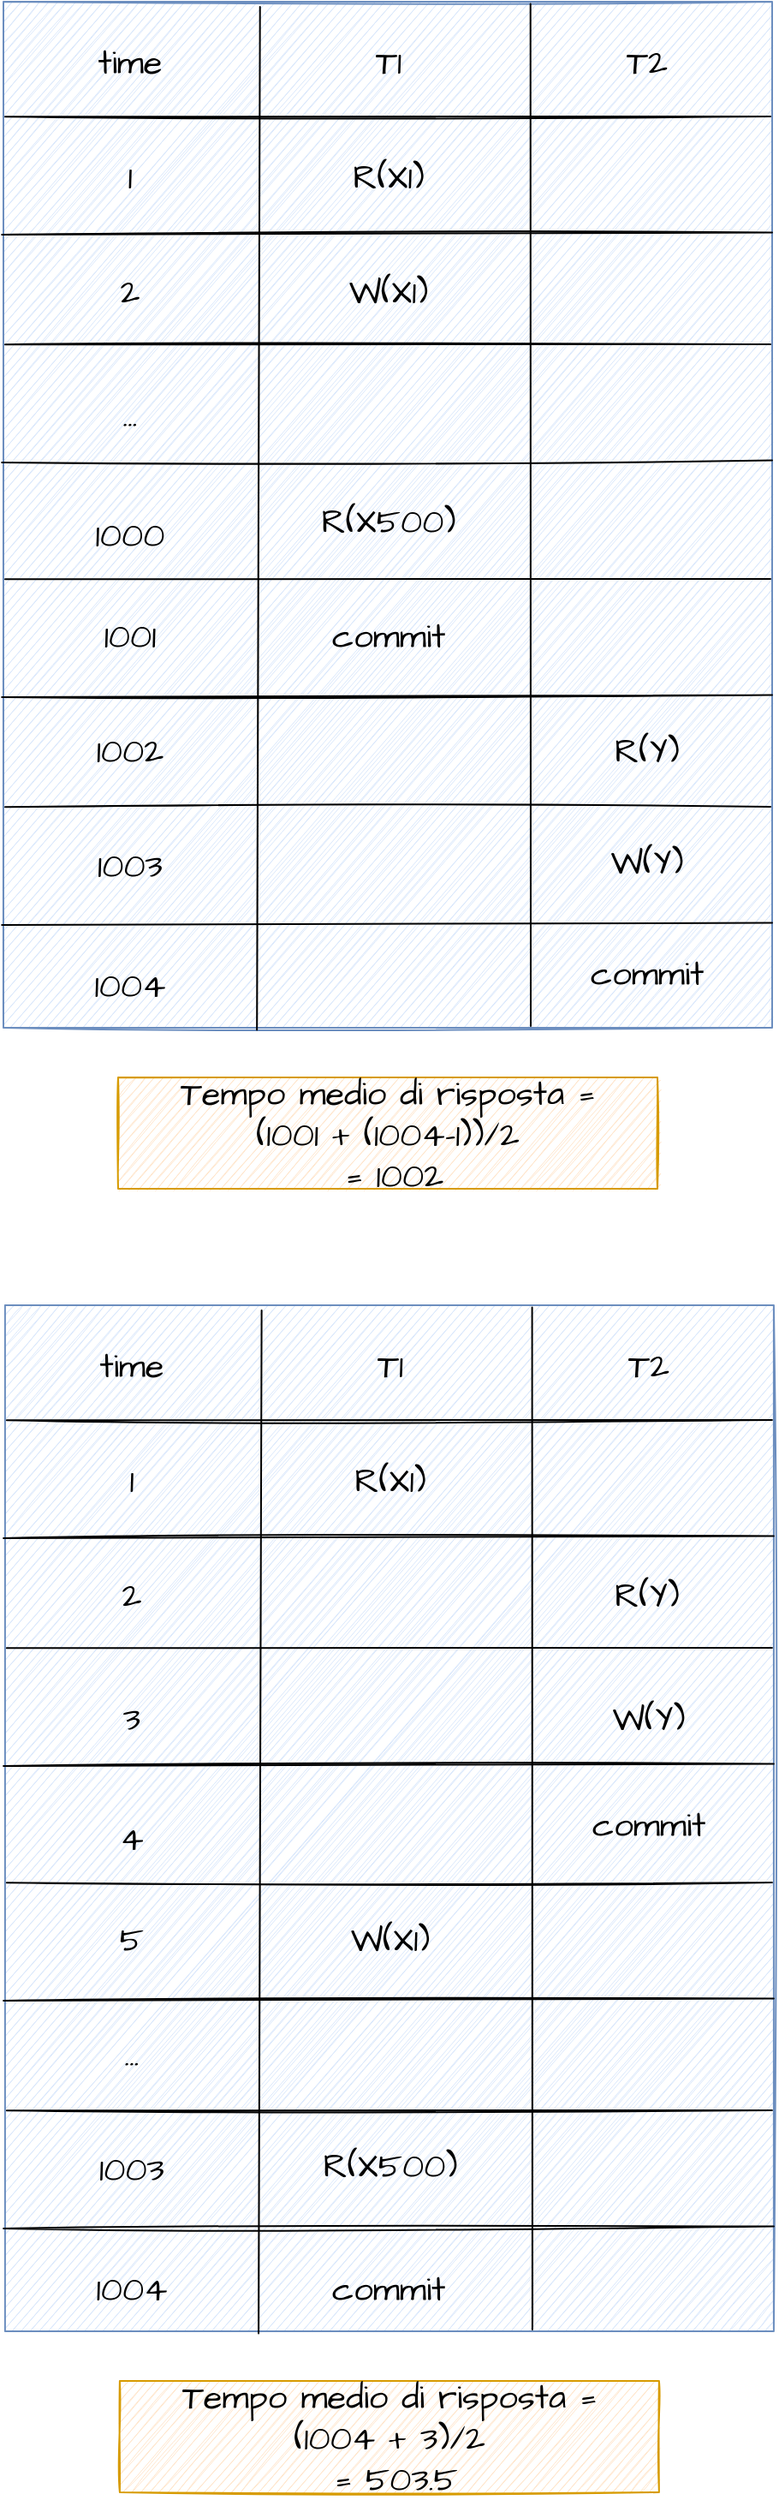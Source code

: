 <mxfile version="16.0.3" type="device"><diagram id="iR7kW6d5z7mH8W_eMVzF" name="Page-1"><mxGraphModel dx="1422" dy="745" grid="0" gridSize="10" guides="1" tooltips="1" connect="1" arrows="1" fold="1" page="1" pageScale="1" pageWidth="827" pageHeight="1169" math="0" shadow="0"><root><mxCell id="0"/><mxCell id="1" parent="0"/><mxCell id="_ClR4eeX2wCJrtb3EVim-9" value="" style="rounded=0;whiteSpace=wrap;html=1;sketch=1;fillColor=#dae8fc;strokeColor=#6c8ebf;" vertex="1" parent="1"><mxGeometry x="189" y="51" width="449" height="599" as="geometry"/></mxCell><mxCell id="_ClR4eeX2wCJrtb3EVim-10" value="" style="endArrow=none;html=1;rounded=0;sketch=1;entryX=0.385;entryY=0.005;entryDx=0;entryDy=0;entryPerimeter=0;exitX=0.381;exitY=1.002;exitDx=0;exitDy=0;exitPerimeter=0;" edge="1" parent="1"><mxGeometry width="50" height="50" relative="1" as="geometry"><mxPoint x="337.069" y="651.198" as="sourcePoint"/><mxPoint x="338.865" y="53.995" as="targetPoint"/></mxGeometry></mxCell><mxCell id="_ClR4eeX2wCJrtb3EVim-11" value="" style="endArrow=none;html=1;rounded=0;sketch=1;entryX=0.699;entryY=0.002;entryDx=0;entryDy=0;entryPerimeter=0;" edge="1" parent="1"><mxGeometry width="50" height="50" relative="1" as="geometry"><mxPoint x="497" y="649" as="sourcePoint"/><mxPoint x="496.851" y="52.198" as="targetPoint"/></mxGeometry></mxCell><mxCell id="_ClR4eeX2wCJrtb3EVim-12" value="" style="endArrow=none;html=1;rounded=0;sketch=1;exitX=0;exitY=0.112;exitDx=0;exitDy=0;exitPerimeter=0;" edge="1" parent="1"><mxGeometry width="50" height="50" relative="1" as="geometry"><mxPoint x="190" y="118.088" as="sourcePoint"/><mxPoint x="637" y="118" as="targetPoint"/></mxGeometry></mxCell><mxCell id="_ClR4eeX2wCJrtb3EVim-13" value="" style="endArrow=none;html=1;rounded=0;sketch=1;entryX=1;entryY=0.225;entryDx=0;entryDy=0;entryPerimeter=0;exitX=-0.002;exitY=0.227;exitDx=0;exitDy=0;exitPerimeter=0;" edge="1" parent="1" source="_ClR4eeX2wCJrtb3EVim-9" target="_ClR4eeX2wCJrtb3EVim-9"><mxGeometry width="50" height="50" relative="1" as="geometry"><mxPoint x="193" y="191" as="sourcePoint"/><mxPoint x="150" y="194" as="targetPoint"/></mxGeometry></mxCell><mxCell id="_ClR4eeX2wCJrtb3EVim-14" value="" style="endArrow=none;html=1;rounded=0;sketch=1;exitX=0;exitY=0.112;exitDx=0;exitDy=0;exitPerimeter=0;" edge="1" parent="1"><mxGeometry width="50" height="50" relative="1" as="geometry"><mxPoint x="190" y="251.088" as="sourcePoint"/><mxPoint x="637" y="251" as="targetPoint"/></mxGeometry></mxCell><mxCell id="_ClR4eeX2wCJrtb3EVim-15" value="" style="endArrow=none;html=1;rounded=0;sketch=1;entryX=1;entryY=0.225;entryDx=0;entryDy=0;entryPerimeter=0;exitX=-0.002;exitY=0.227;exitDx=0;exitDy=0;exitPerimeter=0;" edge="1" parent="1"><mxGeometry width="50" height="50" relative="1" as="geometry"><mxPoint x="188.102" y="319.973" as="sourcePoint"/><mxPoint x="638" y="318.775" as="targetPoint"/></mxGeometry></mxCell><mxCell id="_ClR4eeX2wCJrtb3EVim-16" value="" style="endArrow=none;html=1;rounded=0;sketch=1;exitX=0;exitY=0.112;exitDx=0;exitDy=0;exitPerimeter=0;" edge="1" parent="1"><mxGeometry width="50" height="50" relative="1" as="geometry"><mxPoint x="190" y="388.088" as="sourcePoint"/><mxPoint x="637" y="388" as="targetPoint"/></mxGeometry></mxCell><mxCell id="_ClR4eeX2wCJrtb3EVim-17" value="" style="endArrow=none;html=1;rounded=0;sketch=1;entryX=1;entryY=0.225;entryDx=0;entryDy=0;entryPerimeter=0;exitX=-0.002;exitY=0.227;exitDx=0;exitDy=0;exitPerimeter=0;" edge="1" parent="1"><mxGeometry width="50" height="50" relative="1" as="geometry"><mxPoint x="188.102" y="456.973" as="sourcePoint"/><mxPoint x="638" y="455.775" as="targetPoint"/></mxGeometry></mxCell><mxCell id="_ClR4eeX2wCJrtb3EVim-18" value="" style="endArrow=none;html=1;rounded=0;sketch=1;exitX=0;exitY=0.112;exitDx=0;exitDy=0;exitPerimeter=0;" edge="1" parent="1"><mxGeometry width="50" height="50" relative="1" as="geometry"><mxPoint x="190" y="521.088" as="sourcePoint"/><mxPoint x="637" y="521" as="targetPoint"/></mxGeometry></mxCell><mxCell id="_ClR4eeX2wCJrtb3EVim-19" value="" style="endArrow=none;html=1;rounded=0;sketch=1;entryX=1;entryY=0.225;entryDx=0;entryDy=0;entryPerimeter=0;exitX=-0.002;exitY=0.227;exitDx=0;exitDy=0;exitPerimeter=0;" edge="1" parent="1"><mxGeometry width="50" height="50" relative="1" as="geometry"><mxPoint x="188.102" y="589.973" as="sourcePoint"/><mxPoint x="638" y="588.775" as="targetPoint"/></mxGeometry></mxCell><mxCell id="_ClR4eeX2wCJrtb3EVim-20" value="time" style="text;html=1;strokeColor=none;fillColor=none;align=center;verticalAlign=middle;whiteSpace=wrap;rounded=0;sketch=1;fontSize=20;fontFamily=Architects Daughter;fontSource=https%3A%2F%2Ffonts.googleapis.com%2Fcss%3Ffamily%3DArchitects%2BDaughter;" vertex="1" parent="1"><mxGeometry x="233" y="71" width="60" height="30" as="geometry"/></mxCell><mxCell id="_ClR4eeX2wCJrtb3EVim-21" value="T1" style="text;html=1;strokeColor=none;fillColor=none;align=center;verticalAlign=middle;whiteSpace=wrap;rounded=0;sketch=1;fontSize=20;fontFamily=Architects Daughter;fontSource=https%3A%2F%2Ffonts.googleapis.com%2Fcss%3Ffamily%3DArchitects%2BDaughter;" vertex="1" parent="1"><mxGeometry x="384" y="71" width="60" height="30" as="geometry"/></mxCell><mxCell id="_ClR4eeX2wCJrtb3EVim-22" value="T2" style="text;html=1;strokeColor=none;fillColor=none;align=center;verticalAlign=middle;whiteSpace=wrap;rounded=0;sketch=1;fontSize=20;fontFamily=Architects Daughter;fontSource=https%3A%2F%2Ffonts.googleapis.com%2Fcss%3Ffamily%3DArchitects%2BDaughter;" vertex="1" parent="1"><mxGeometry x="535" y="71" width="60" height="30" as="geometry"/></mxCell><mxCell id="_ClR4eeX2wCJrtb3EVim-23" value="1" style="text;html=1;strokeColor=none;fillColor=none;align=center;verticalAlign=middle;whiteSpace=wrap;rounded=0;sketch=1;fontSize=20;fontFamily=Architects Daughter;fontSource=https%3A%2F%2Ffonts.googleapis.com%2Fcss%3Ffamily%3DArchitects%2BDaughter;" vertex="1" parent="1"><mxGeometry x="233" y="138" width="60" height="30" as="geometry"/></mxCell><mxCell id="_ClR4eeX2wCJrtb3EVim-24" value="2" style="text;html=1;strokeColor=none;fillColor=none;align=center;verticalAlign=middle;whiteSpace=wrap;rounded=0;sketch=1;fontSize=20;fontFamily=Architects Daughter;fontSource=https%3A%2F%2Ffonts.googleapis.com%2Fcss%3Ffamily%3DArchitects%2BDaughter;" vertex="1" parent="1"><mxGeometry x="233" y="205" width="60" height="30" as="geometry"/></mxCell><mxCell id="_ClR4eeX2wCJrtb3EVim-25" value="R(X1)" style="text;html=1;align=center;verticalAlign=middle;whiteSpace=wrap;rounded=0;sketch=1;fontSize=20;fontFamily=Architects Daughter;fontSource=https%3A%2F%2Ffonts.googleapis.com%2Fcss%3Ffamily%3DArchitects%2BDaughter;" vertex="1" parent="1"><mxGeometry x="384" y="138" width="60" height="30" as="geometry"/></mxCell><mxCell id="_ClR4eeX2wCJrtb3EVim-26" value="W(X1)" style="text;html=1;strokeColor=none;fillColor=none;align=center;verticalAlign=middle;whiteSpace=wrap;rounded=0;sketch=1;fontSize=20;fontFamily=Architects Daughter;fontSource=https%3A%2F%2Ffonts.googleapis.com%2Fcss%3Ffamily%3DArchitects%2BDaughter;" vertex="1" parent="1"><mxGeometry x="384" y="205" width="60" height="30" as="geometry"/></mxCell><mxCell id="_ClR4eeX2wCJrtb3EVim-28" value="R(X500)" style="text;html=1;align=center;verticalAlign=middle;whiteSpace=wrap;rounded=0;sketch=1;fontSize=20;fontFamily=Architects Daughter;fontSource=https%3A%2F%2Ffonts.googleapis.com%2Fcss%3Ffamily%3DArchitects%2BDaughter;" vertex="1" parent="1"><mxGeometry x="384" y="339" width="60" height="30" as="geometry"/></mxCell><mxCell id="_ClR4eeX2wCJrtb3EVim-29" value="commit" style="text;html=1;align=center;verticalAlign=middle;whiteSpace=wrap;rounded=0;sketch=1;fontSize=20;fontFamily=Architects Daughter;fontSource=https%3A%2F%2Ffonts.googleapis.com%2Fcss%3Ffamily%3DArchitects%2BDaughter;" vertex="1" parent="1"><mxGeometry x="384" y="406" width="60" height="30" as="geometry"/></mxCell><mxCell id="_ClR4eeX2wCJrtb3EVim-34" value="R(Y)" style="text;html=1;strokeColor=none;fillColor=none;align=center;verticalAlign=middle;whiteSpace=wrap;rounded=0;sketch=1;fontSize=20;fontFamily=Architects Daughter;fontSource=https%3A%2F%2Ffonts.googleapis.com%2Fcss%3Ffamily%3DArchitects%2BDaughter;" vertex="1" parent="1"><mxGeometry x="535" y="473" width="60" height="30" as="geometry"/></mxCell><mxCell id="_ClR4eeX2wCJrtb3EVim-35" value="W(Y)" style="text;html=1;strokeColor=none;fillColor=none;align=center;verticalAlign=middle;whiteSpace=wrap;rounded=0;sketch=1;fontSize=20;fontFamily=Architects Daughter;fontSource=https%3A%2F%2Ffonts.googleapis.com%2Fcss%3Ffamily%3DArchitects%2BDaughter;" vertex="1" parent="1"><mxGeometry x="535" y="538" width="60" height="30" as="geometry"/></mxCell><mxCell id="_ClR4eeX2wCJrtb3EVim-36" value="1002" style="text;html=1;strokeColor=none;fillColor=none;align=center;verticalAlign=middle;whiteSpace=wrap;rounded=0;sketch=1;fontSize=20;fontFamily=Architects Daughter;fontSource=https%3A%2F%2Ffonts.googleapis.com%2Fcss%3Ffamily%3DArchitects%2BDaughter;" vertex="1" parent="1"><mxGeometry x="233" y="473" width="60" height="30" as="geometry"/></mxCell><mxCell id="_ClR4eeX2wCJrtb3EVim-37" value="1003" style="text;html=1;strokeColor=none;fillColor=none;align=center;verticalAlign=middle;whiteSpace=wrap;rounded=0;sketch=1;fontSize=20;fontFamily=Architects Daughter;fontSource=https%3A%2F%2Ffonts.googleapis.com%2Fcss%3Ffamily%3DArchitects%2BDaughter;" vertex="1" parent="1"><mxGeometry x="233" y="540" width="60" height="30" as="geometry"/></mxCell><mxCell id="_ClR4eeX2wCJrtb3EVim-38" value="1004" style="text;html=1;strokeColor=none;fillColor=none;align=center;verticalAlign=middle;whiteSpace=wrap;rounded=0;sketch=1;fontSize=20;fontFamily=Architects Daughter;fontSource=https%3A%2F%2Ffonts.googleapis.com%2Fcss%3Ffamily%3DArchitects%2BDaughter;" vertex="1" parent="1"><mxGeometry x="233" y="610" width="60" height="30" as="geometry"/></mxCell><mxCell id="_ClR4eeX2wCJrtb3EVim-99" value="..." style="text;html=1;strokeColor=none;fillColor=none;align=center;verticalAlign=middle;whiteSpace=wrap;rounded=0;sketch=1;fontSize=20;fontFamily=Architects Daughter;fontSource=https%3A%2F%2Ffonts.googleapis.com%2Fcss%3Ffamily%3DArchitects%2BDaughter;" vertex="1" parent="1"><mxGeometry x="233" y="277" width="60" height="30" as="geometry"/></mxCell><mxCell id="_ClR4eeX2wCJrtb3EVim-100" value="1000" style="text;html=1;strokeColor=none;fillColor=none;align=center;verticalAlign=middle;whiteSpace=wrap;rounded=0;sketch=1;fontSize=20;fontFamily=Architects Daughter;fontSource=https%3A%2F%2Ffonts.googleapis.com%2Fcss%3Ffamily%3DArchitects%2BDaughter;" vertex="1" parent="1"><mxGeometry x="233" y="347" width="60" height="30" as="geometry"/></mxCell><mxCell id="_ClR4eeX2wCJrtb3EVim-101" value="1001" style="text;html=1;strokeColor=none;fillColor=none;align=center;verticalAlign=middle;whiteSpace=wrap;rounded=0;sketch=1;fontSize=20;fontFamily=Architects Daughter;fontSource=https%3A%2F%2Ffonts.googleapis.com%2Fcss%3Ffamily%3DArchitects%2BDaughter;" vertex="1" parent="1"><mxGeometry x="233" y="406" width="60" height="30" as="geometry"/></mxCell><mxCell id="_ClR4eeX2wCJrtb3EVim-102" value="commit" style="text;html=1;strokeColor=none;fillColor=none;align=center;verticalAlign=middle;whiteSpace=wrap;rounded=0;sketch=1;fontSize=20;fontFamily=Architects Daughter;fontSource=https%3A%2F%2Ffonts.googleapis.com%2Fcss%3Ffamily%3DArchitects%2BDaughter;" vertex="1" parent="1"><mxGeometry x="535" y="603" width="60" height="30" as="geometry"/></mxCell><mxCell id="_ClR4eeX2wCJrtb3EVim-103" value="&lt;div&gt;Tempo medio di risposta =&lt;/div&gt;&lt;div&gt;(1001 + (1004-1))/2&lt;br&gt;&lt;/div&gt;&amp;nbsp;= 1002" style="text;html=1;strokeColor=#d79b00;fillColor=#ffe6cc;align=center;verticalAlign=middle;whiteSpace=wrap;rounded=0;sketch=1;fontFamily=Architects Daughter;fontSource=https%3A%2F%2Ffonts.googleapis.com%2Fcss%3Ffamily%3DArchitects%2BDaughter;fontSize=20;" vertex="1" parent="1"><mxGeometry x="256" y="679" width="315" height="65" as="geometry"/></mxCell><mxCell id="_ClR4eeX2wCJrtb3EVim-104" value="" style="rounded=0;whiteSpace=wrap;html=1;sketch=1;fillColor=#dae8fc;strokeColor=#6c8ebf;" vertex="1" parent="1"><mxGeometry x="189.95" y="812" width="449" height="599" as="geometry"/></mxCell><mxCell id="_ClR4eeX2wCJrtb3EVim-105" value="" style="endArrow=none;html=1;rounded=0;sketch=1;entryX=0.385;entryY=0.005;entryDx=0;entryDy=0;entryPerimeter=0;exitX=0.381;exitY=1.002;exitDx=0;exitDy=0;exitPerimeter=0;" edge="1" parent="1"><mxGeometry width="50" height="50" relative="1" as="geometry"><mxPoint x="338.019" y="1412.198" as="sourcePoint"/><mxPoint x="339.815" y="814.995" as="targetPoint"/></mxGeometry></mxCell><mxCell id="_ClR4eeX2wCJrtb3EVim-106" value="" style="endArrow=none;html=1;rounded=0;sketch=1;entryX=0.699;entryY=0.002;entryDx=0;entryDy=0;entryPerimeter=0;" edge="1" parent="1"><mxGeometry width="50" height="50" relative="1" as="geometry"><mxPoint x="497.95" y="1410" as="sourcePoint"/><mxPoint x="497.801" y="813.198" as="targetPoint"/></mxGeometry></mxCell><mxCell id="_ClR4eeX2wCJrtb3EVim-107" value="" style="endArrow=none;html=1;rounded=0;sketch=1;exitX=0;exitY=0.112;exitDx=0;exitDy=0;exitPerimeter=0;" edge="1" parent="1"><mxGeometry width="50" height="50" relative="1" as="geometry"><mxPoint x="190.95" y="879.088" as="sourcePoint"/><mxPoint x="637.95" y="879" as="targetPoint"/></mxGeometry></mxCell><mxCell id="_ClR4eeX2wCJrtb3EVim-108" value="" style="endArrow=none;html=1;rounded=0;sketch=1;entryX=1;entryY=0.225;entryDx=0;entryDy=0;entryPerimeter=0;exitX=-0.002;exitY=0.227;exitDx=0;exitDy=0;exitPerimeter=0;" edge="1" parent="1" source="_ClR4eeX2wCJrtb3EVim-104" target="_ClR4eeX2wCJrtb3EVim-104"><mxGeometry width="50" height="50" relative="1" as="geometry"><mxPoint x="193.95" y="952" as="sourcePoint"/><mxPoint x="150.95" y="955" as="targetPoint"/></mxGeometry></mxCell><mxCell id="_ClR4eeX2wCJrtb3EVim-109" value="" style="endArrow=none;html=1;rounded=0;sketch=1;exitX=0;exitY=0.112;exitDx=0;exitDy=0;exitPerimeter=0;" edge="1" parent="1"><mxGeometry width="50" height="50" relative="1" as="geometry"><mxPoint x="190.95" y="1012.088" as="sourcePoint"/><mxPoint x="637.95" y="1012" as="targetPoint"/></mxGeometry></mxCell><mxCell id="_ClR4eeX2wCJrtb3EVim-110" value="" style="endArrow=none;html=1;rounded=0;sketch=1;entryX=1;entryY=0.225;entryDx=0;entryDy=0;entryPerimeter=0;exitX=-0.002;exitY=0.227;exitDx=0;exitDy=0;exitPerimeter=0;" edge="1" parent="1"><mxGeometry width="50" height="50" relative="1" as="geometry"><mxPoint x="189.052" y="1080.973" as="sourcePoint"/><mxPoint x="638.95" y="1079.775" as="targetPoint"/></mxGeometry></mxCell><mxCell id="_ClR4eeX2wCJrtb3EVim-111" value="" style="endArrow=none;html=1;rounded=0;sketch=1;exitX=0;exitY=0.112;exitDx=0;exitDy=0;exitPerimeter=0;" edge="1" parent="1"><mxGeometry width="50" height="50" relative="1" as="geometry"><mxPoint x="190.95" y="1149.088" as="sourcePoint"/><mxPoint x="637.95" y="1149" as="targetPoint"/></mxGeometry></mxCell><mxCell id="_ClR4eeX2wCJrtb3EVim-112" value="" style="endArrow=none;html=1;rounded=0;sketch=1;entryX=1;entryY=0.225;entryDx=0;entryDy=0;entryPerimeter=0;exitX=-0.002;exitY=0.227;exitDx=0;exitDy=0;exitPerimeter=0;" edge="1" parent="1"><mxGeometry width="50" height="50" relative="1" as="geometry"><mxPoint x="189.052" y="1217.973" as="sourcePoint"/><mxPoint x="638.95" y="1216.775" as="targetPoint"/></mxGeometry></mxCell><mxCell id="_ClR4eeX2wCJrtb3EVim-113" value="" style="endArrow=none;html=1;rounded=0;sketch=1;exitX=0;exitY=0.112;exitDx=0;exitDy=0;exitPerimeter=0;" edge="1" parent="1"><mxGeometry width="50" height="50" relative="1" as="geometry"><mxPoint x="190.95" y="1282.088" as="sourcePoint"/><mxPoint x="637.95" y="1282" as="targetPoint"/></mxGeometry></mxCell><mxCell id="_ClR4eeX2wCJrtb3EVim-114" value="" style="endArrow=none;html=1;rounded=0;sketch=1;entryX=1;entryY=0.225;entryDx=0;entryDy=0;entryPerimeter=0;exitX=-0.002;exitY=0.227;exitDx=0;exitDy=0;exitPerimeter=0;" edge="1" parent="1"><mxGeometry width="50" height="50" relative="1" as="geometry"><mxPoint x="189.052" y="1350.973" as="sourcePoint"/><mxPoint x="638.95" y="1349.775" as="targetPoint"/></mxGeometry></mxCell><mxCell id="_ClR4eeX2wCJrtb3EVim-115" value="time" style="text;html=1;strokeColor=none;fillColor=none;align=center;verticalAlign=middle;whiteSpace=wrap;rounded=0;sketch=1;fontSize=20;fontFamily=Architects Daughter;fontSource=https%3A%2F%2Ffonts.googleapis.com%2Fcss%3Ffamily%3DArchitects%2BDaughter;" vertex="1" parent="1"><mxGeometry x="233.95" y="832" width="60" height="30" as="geometry"/></mxCell><mxCell id="_ClR4eeX2wCJrtb3EVim-116" value="T1" style="text;html=1;strokeColor=none;fillColor=none;align=center;verticalAlign=middle;whiteSpace=wrap;rounded=0;sketch=1;fontSize=20;fontFamily=Architects Daughter;fontSource=https%3A%2F%2Ffonts.googleapis.com%2Fcss%3Ffamily%3DArchitects%2BDaughter;" vertex="1" parent="1"><mxGeometry x="384.95" y="832" width="60" height="30" as="geometry"/></mxCell><mxCell id="_ClR4eeX2wCJrtb3EVim-117" value="T2" style="text;html=1;strokeColor=none;fillColor=none;align=center;verticalAlign=middle;whiteSpace=wrap;rounded=0;sketch=1;fontSize=20;fontFamily=Architects Daughter;fontSource=https%3A%2F%2Ffonts.googleapis.com%2Fcss%3Ffamily%3DArchitects%2BDaughter;" vertex="1" parent="1"><mxGeometry x="535.95" y="832" width="60" height="30" as="geometry"/></mxCell><mxCell id="_ClR4eeX2wCJrtb3EVim-118" value="1" style="text;html=1;strokeColor=none;fillColor=none;align=center;verticalAlign=middle;whiteSpace=wrap;rounded=0;sketch=1;fontSize=20;fontFamily=Architects Daughter;fontSource=https%3A%2F%2Ffonts.googleapis.com%2Fcss%3Ffamily%3DArchitects%2BDaughter;" vertex="1" parent="1"><mxGeometry x="233.95" y="899" width="60" height="30" as="geometry"/></mxCell><mxCell id="_ClR4eeX2wCJrtb3EVim-119" value="2" style="text;html=1;strokeColor=none;fillColor=none;align=center;verticalAlign=middle;whiteSpace=wrap;rounded=0;sketch=1;fontSize=20;fontFamily=Architects Daughter;fontSource=https%3A%2F%2Ffonts.googleapis.com%2Fcss%3Ffamily%3DArchitects%2BDaughter;" vertex="1" parent="1"><mxGeometry x="233.95" y="966" width="60" height="30" as="geometry"/></mxCell><mxCell id="_ClR4eeX2wCJrtb3EVim-120" value="R(X1)" style="text;html=1;align=center;verticalAlign=middle;whiteSpace=wrap;rounded=0;sketch=1;fontSize=20;fontFamily=Architects Daughter;fontSource=https%3A%2F%2Ffonts.googleapis.com%2Fcss%3Ffamily%3DArchitects%2BDaughter;" vertex="1" parent="1"><mxGeometry x="384.95" y="899" width="60" height="30" as="geometry"/></mxCell><mxCell id="_ClR4eeX2wCJrtb3EVim-121" value="R(Y)" style="text;html=1;strokeColor=none;fillColor=none;align=center;verticalAlign=middle;whiteSpace=wrap;rounded=0;sketch=1;fontSize=20;fontFamily=Architects Daughter;fontSource=https%3A%2F%2Ffonts.googleapis.com%2Fcss%3Ffamily%3DArchitects%2BDaughter;" vertex="1" parent="1"><mxGeometry x="535" y="966" width="60" height="30" as="geometry"/></mxCell><mxCell id="_ClR4eeX2wCJrtb3EVim-122" value="R(X500)" style="text;html=1;align=center;verticalAlign=middle;whiteSpace=wrap;rounded=0;sketch=1;fontSize=20;fontFamily=Architects Daughter;fontSource=https%3A%2F%2Ffonts.googleapis.com%2Fcss%3Ffamily%3DArchitects%2BDaughter;" vertex="1" parent="1"><mxGeometry x="384.95" y="1299" width="60" height="30" as="geometry"/></mxCell><mxCell id="_ClR4eeX2wCJrtb3EVim-123" value="W(X1)" style="text;html=1;align=center;verticalAlign=middle;whiteSpace=wrap;rounded=0;sketch=1;fontSize=20;fontFamily=Architects Daughter;fontSource=https%3A%2F%2Ffonts.googleapis.com%2Fcss%3Ffamily%3DArchitects%2BDaughter;" vertex="1" parent="1"><mxGeometry x="384.95" y="1167" width="60" height="30" as="geometry"/></mxCell><mxCell id="_ClR4eeX2wCJrtb3EVim-124" value="W(Y)" style="text;html=1;strokeColor=none;fillColor=none;align=center;verticalAlign=middle;whiteSpace=wrap;rounded=0;sketch=1;fontSize=20;fontFamily=Architects Daughter;fontSource=https%3A%2F%2Ffonts.googleapis.com%2Fcss%3Ffamily%3DArchitects%2BDaughter;" vertex="1" parent="1"><mxGeometry x="535.95" y="1038" width="60" height="30" as="geometry"/></mxCell><mxCell id="_ClR4eeX2wCJrtb3EVim-125" value="commit" style="text;html=1;strokeColor=none;fillColor=none;align=center;verticalAlign=middle;whiteSpace=wrap;rounded=0;sketch=1;fontSize=20;fontFamily=Architects Daughter;fontSource=https%3A%2F%2Ffonts.googleapis.com%2Fcss%3Ffamily%3DArchitects%2BDaughter;" vertex="1" parent="1"><mxGeometry x="384.0" y="1371" width="60" height="30" as="geometry"/></mxCell><mxCell id="_ClR4eeX2wCJrtb3EVim-126" value="..." style="text;html=1;strokeColor=none;fillColor=none;align=center;verticalAlign=middle;whiteSpace=wrap;rounded=0;sketch=1;fontSize=20;fontFamily=Architects Daughter;fontSource=https%3A%2F%2Ffonts.googleapis.com%2Fcss%3Ffamily%3DArchitects%2BDaughter;" vertex="1" parent="1"><mxGeometry x="233.95" y="1234" width="60" height="30" as="geometry"/></mxCell><mxCell id="_ClR4eeX2wCJrtb3EVim-127" value="1003" style="text;html=1;strokeColor=none;fillColor=none;align=center;verticalAlign=middle;whiteSpace=wrap;rounded=0;sketch=1;fontSize=20;fontFamily=Architects Daughter;fontSource=https%3A%2F%2Ffonts.googleapis.com%2Fcss%3Ffamily%3DArchitects%2BDaughter;" vertex="1" parent="1"><mxGeometry x="233.95" y="1301" width="60" height="30" as="geometry"/></mxCell><mxCell id="_ClR4eeX2wCJrtb3EVim-128" value="1004" style="text;html=1;strokeColor=none;fillColor=none;align=center;verticalAlign=middle;whiteSpace=wrap;rounded=0;sketch=1;fontSize=20;fontFamily=Architects Daughter;fontSource=https%3A%2F%2Ffonts.googleapis.com%2Fcss%3Ffamily%3DArchitects%2BDaughter;" vertex="1" parent="1"><mxGeometry x="233.95" y="1371" width="60" height="30" as="geometry"/></mxCell><mxCell id="_ClR4eeX2wCJrtb3EVim-129" value="3" style="text;html=1;strokeColor=none;fillColor=none;align=center;verticalAlign=middle;whiteSpace=wrap;rounded=0;sketch=1;fontSize=20;fontFamily=Architects Daughter;fontSource=https%3A%2F%2Ffonts.googleapis.com%2Fcss%3Ffamily%3DArchitects%2BDaughter;" vertex="1" parent="1"><mxGeometry x="233.95" y="1038" width="60" height="30" as="geometry"/></mxCell><mxCell id="_ClR4eeX2wCJrtb3EVim-130" value="4" style="text;html=1;strokeColor=none;fillColor=none;align=center;verticalAlign=middle;whiteSpace=wrap;rounded=0;sketch=1;fontSize=20;fontFamily=Architects Daughter;fontSource=https%3A%2F%2Ffonts.googleapis.com%2Fcss%3Ffamily%3DArchitects%2BDaughter;" vertex="1" parent="1"><mxGeometry x="233.95" y="1108" width="60" height="30" as="geometry"/></mxCell><mxCell id="_ClR4eeX2wCJrtb3EVim-131" value="5" style="text;html=1;strokeColor=none;fillColor=none;align=center;verticalAlign=middle;whiteSpace=wrap;rounded=0;sketch=1;fontSize=20;fontFamily=Architects Daughter;fontSource=https%3A%2F%2Ffonts.googleapis.com%2Fcss%3Ffamily%3DArchitects%2BDaughter;" vertex="1" parent="1"><mxGeometry x="233.95" y="1167" width="60" height="30" as="geometry"/></mxCell><mxCell id="_ClR4eeX2wCJrtb3EVim-132" value="commit" style="text;html=1;strokeColor=none;fillColor=none;align=center;verticalAlign=middle;whiteSpace=wrap;rounded=0;sketch=1;fontSize=20;fontFamily=Architects Daughter;fontSource=https%3A%2F%2Ffonts.googleapis.com%2Fcss%3Ffamily%3DArchitects%2BDaughter;" vertex="1" parent="1"><mxGeometry x="535.95" y="1100" width="60" height="30" as="geometry"/></mxCell><mxCell id="_ClR4eeX2wCJrtb3EVim-133" value="&lt;div&gt;Tempo medio di risposta =&lt;/div&gt;&lt;div&gt;(1004 + 3)/2&lt;br&gt;&lt;/div&gt;&amp;nbsp;= 503.5" style="text;html=1;strokeColor=#d79b00;fillColor=#ffe6cc;align=center;verticalAlign=middle;whiteSpace=wrap;rounded=0;sketch=1;fontFamily=Architects Daughter;fontSource=https%3A%2F%2Ffonts.googleapis.com%2Fcss%3Ffamily%3DArchitects%2BDaughter;fontSize=20;" vertex="1" parent="1"><mxGeometry x="256.95" y="1440" width="315" height="65" as="geometry"/></mxCell></root></mxGraphModel></diagram></mxfile>